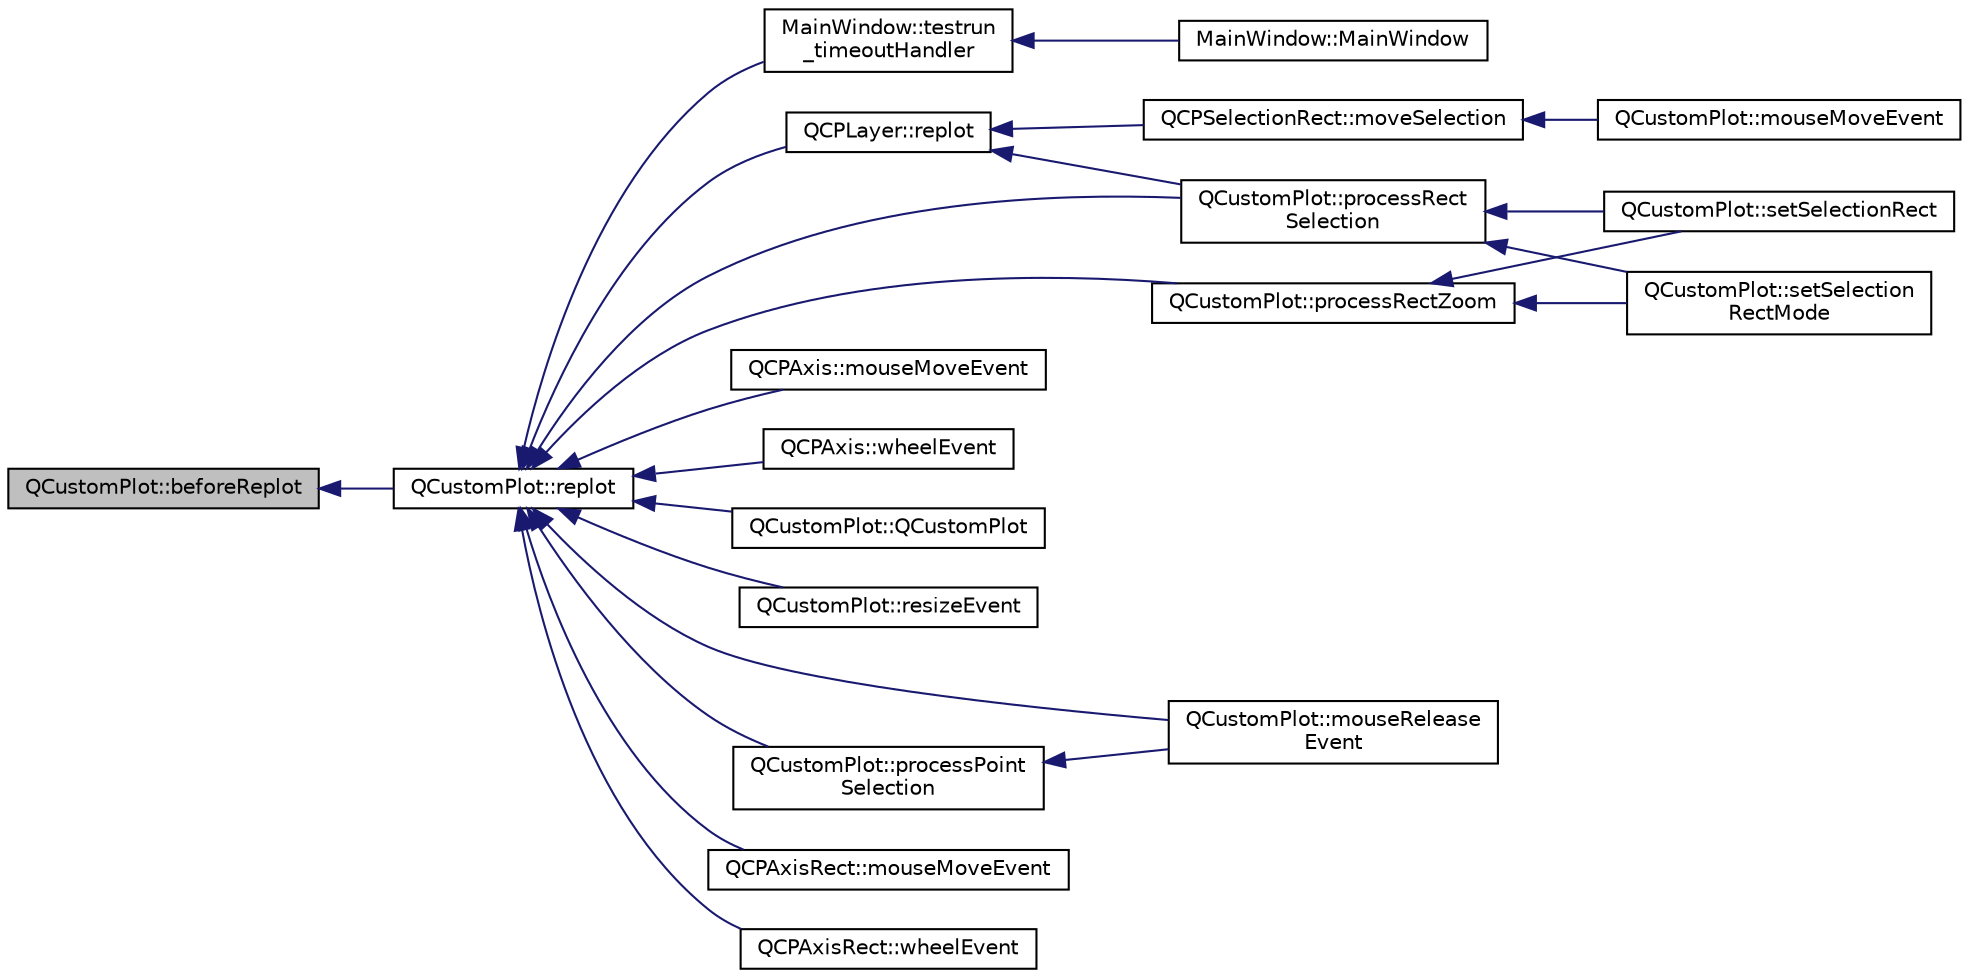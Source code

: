 digraph "QCustomPlot::beforeReplot"
{
  edge [fontname="Helvetica",fontsize="10",labelfontname="Helvetica",labelfontsize="10"];
  node [fontname="Helvetica",fontsize="10",shape=record];
  rankdir="LR";
  Node219 [label="QCustomPlot::beforeReplot",height=0.2,width=0.4,color="black", fillcolor="grey75", style="filled", fontcolor="black"];
  Node219 -> Node220 [dir="back",color="midnightblue",fontsize="10",style="solid",fontname="Helvetica"];
  Node220 [label="QCustomPlot::replot",height=0.2,width=0.4,color="black", fillcolor="white", style="filled",URL="$class_q_custom_plot.html#aa4bfe7d70dbe67e81d877819b75ab9af"];
  Node220 -> Node221 [dir="back",color="midnightblue",fontsize="10",style="solid",fontname="Helvetica"];
  Node221 [label="MainWindow::testrun\l_timeoutHandler",height=0.2,width=0.4,color="black", fillcolor="white", style="filled",URL="$class_main_window.html#a9d9abd7a1b1373c715d72c2205088cd3",tooltip="Reakcja na timeout timera testowego. "];
  Node221 -> Node222 [dir="back",color="midnightblue",fontsize="10",style="solid",fontname="Helvetica"];
  Node222 [label="MainWindow::MainWindow",height=0.2,width=0.4,color="black", fillcolor="white", style="filled",URL="$class_main_window.html#a996c5a2b6f77944776856f08ec30858d",tooltip="Konstruktor parametryczny klasy MainWindow. "];
  Node220 -> Node223 [dir="back",color="midnightblue",fontsize="10",style="solid",fontname="Helvetica"];
  Node223 [label="QCPLayer::replot",height=0.2,width=0.4,color="black", fillcolor="white", style="filled",URL="$class_q_c_p_layer.html#adefd53b6db02f470151c416f42e37180"];
  Node223 -> Node224 [dir="back",color="midnightblue",fontsize="10",style="solid",fontname="Helvetica"];
  Node224 [label="QCPSelectionRect::moveSelection",height=0.2,width=0.4,color="black", fillcolor="white", style="filled",URL="$class_q_c_p_selection_rect.html#a95c3f1700be2a6d7bba0fe56ece5fbb1"];
  Node224 -> Node225 [dir="back",color="midnightblue",fontsize="10",style="solid",fontname="Helvetica"];
  Node225 [label="QCustomPlot::mouseMoveEvent",height=0.2,width=0.4,color="black", fillcolor="white", style="filled",URL="$class_q_custom_plot.html#ae7abdc93b26d2ad4632c1ab75ae5b46f"];
  Node223 -> Node226 [dir="back",color="midnightblue",fontsize="10",style="solid",fontname="Helvetica"];
  Node226 [label="QCustomPlot::processRect\lSelection",height=0.2,width=0.4,color="black", fillcolor="white", style="filled",URL="$class_q_custom_plot.html#ac10849411e1d0e858ea7f29c8ade364c"];
  Node226 -> Node227 [dir="back",color="midnightblue",fontsize="10",style="solid",fontname="Helvetica"];
  Node227 [label="QCustomPlot::setSelection\lRectMode",height=0.2,width=0.4,color="black", fillcolor="white", style="filled",URL="$class_q_custom_plot.html#a810ef958ebe84db661c7288b526c0deb"];
  Node226 -> Node228 [dir="back",color="midnightblue",fontsize="10",style="solid",fontname="Helvetica"];
  Node228 [label="QCustomPlot::setSelectionRect",height=0.2,width=0.4,color="black", fillcolor="white", style="filled",URL="$class_q_custom_plot.html#a0c09f96df15faa4799ad7051bb16cf33"];
  Node220 -> Node229 [dir="back",color="midnightblue",fontsize="10",style="solid",fontname="Helvetica"];
  Node229 [label="QCPAxis::mouseMoveEvent",height=0.2,width=0.4,color="black", fillcolor="white", style="filled",URL="$class_q_c_p_axis.html#a2a89a13440eec099fc2327c2672be0cd"];
  Node220 -> Node230 [dir="back",color="midnightblue",fontsize="10",style="solid",fontname="Helvetica"];
  Node230 [label="QCPAxis::wheelEvent",height=0.2,width=0.4,color="black", fillcolor="white", style="filled",URL="$class_q_c_p_axis.html#a71643d27524a843230b5ba68085b3d9b"];
  Node220 -> Node231 [dir="back",color="midnightblue",fontsize="10",style="solid",fontname="Helvetica"];
  Node231 [label="QCustomPlot::QCustomPlot",height=0.2,width=0.4,color="black", fillcolor="white", style="filled",URL="$class_q_custom_plot.html#a45b99626558651a6428b83972b0b34b8"];
  Node220 -> Node232 [dir="back",color="midnightblue",fontsize="10",style="solid",fontname="Helvetica"];
  Node232 [label="QCustomPlot::resizeEvent",height=0.2,width=0.4,color="black", fillcolor="white", style="filled",URL="$class_q_custom_plot.html#af5b69dc6a431562ecdd1d0718bcbdf70"];
  Node220 -> Node233 [dir="back",color="midnightblue",fontsize="10",style="solid",fontname="Helvetica"];
  Node233 [label="QCustomPlot::mouseRelease\lEvent",height=0.2,width=0.4,color="black", fillcolor="white", style="filled",URL="$class_q_custom_plot.html#adc24846f52199e5a9bc35c387a6ce68d"];
  Node220 -> Node226 [dir="back",color="midnightblue",fontsize="10",style="solid",fontname="Helvetica"];
  Node220 -> Node234 [dir="back",color="midnightblue",fontsize="10",style="solid",fontname="Helvetica"];
  Node234 [label="QCustomPlot::processRectZoom",height=0.2,width=0.4,color="black", fillcolor="white", style="filled",URL="$class_q_custom_plot.html#a5508a207dcc279f316142f96d984bba3"];
  Node234 -> Node227 [dir="back",color="midnightblue",fontsize="10",style="solid",fontname="Helvetica"];
  Node234 -> Node228 [dir="back",color="midnightblue",fontsize="10",style="solid",fontname="Helvetica"];
  Node220 -> Node235 [dir="back",color="midnightblue",fontsize="10",style="solid",fontname="Helvetica"];
  Node235 [label="QCustomPlot::processPoint\lSelection",height=0.2,width=0.4,color="black", fillcolor="white", style="filled",URL="$class_q_custom_plot.html#ac13c10fff6613e3e80e13c787b010838"];
  Node235 -> Node233 [dir="back",color="midnightblue",fontsize="10",style="solid",fontname="Helvetica"];
  Node220 -> Node236 [dir="back",color="midnightblue",fontsize="10",style="solid",fontname="Helvetica"];
  Node236 [label="QCPAxisRect::mouseMoveEvent",height=0.2,width=0.4,color="black", fillcolor="white", style="filled",URL="$class_q_c_p_axis_rect.html#a9cd27ad8c5cfb49aefd9dbb30def4beb"];
  Node220 -> Node237 [dir="back",color="midnightblue",fontsize="10",style="solid",fontname="Helvetica"];
  Node237 [label="QCPAxisRect::wheelEvent",height=0.2,width=0.4,color="black", fillcolor="white", style="filled",URL="$class_q_c_p_axis_rect.html#a93eeaa0c127d6d6fe8171b2455080262"];
}

